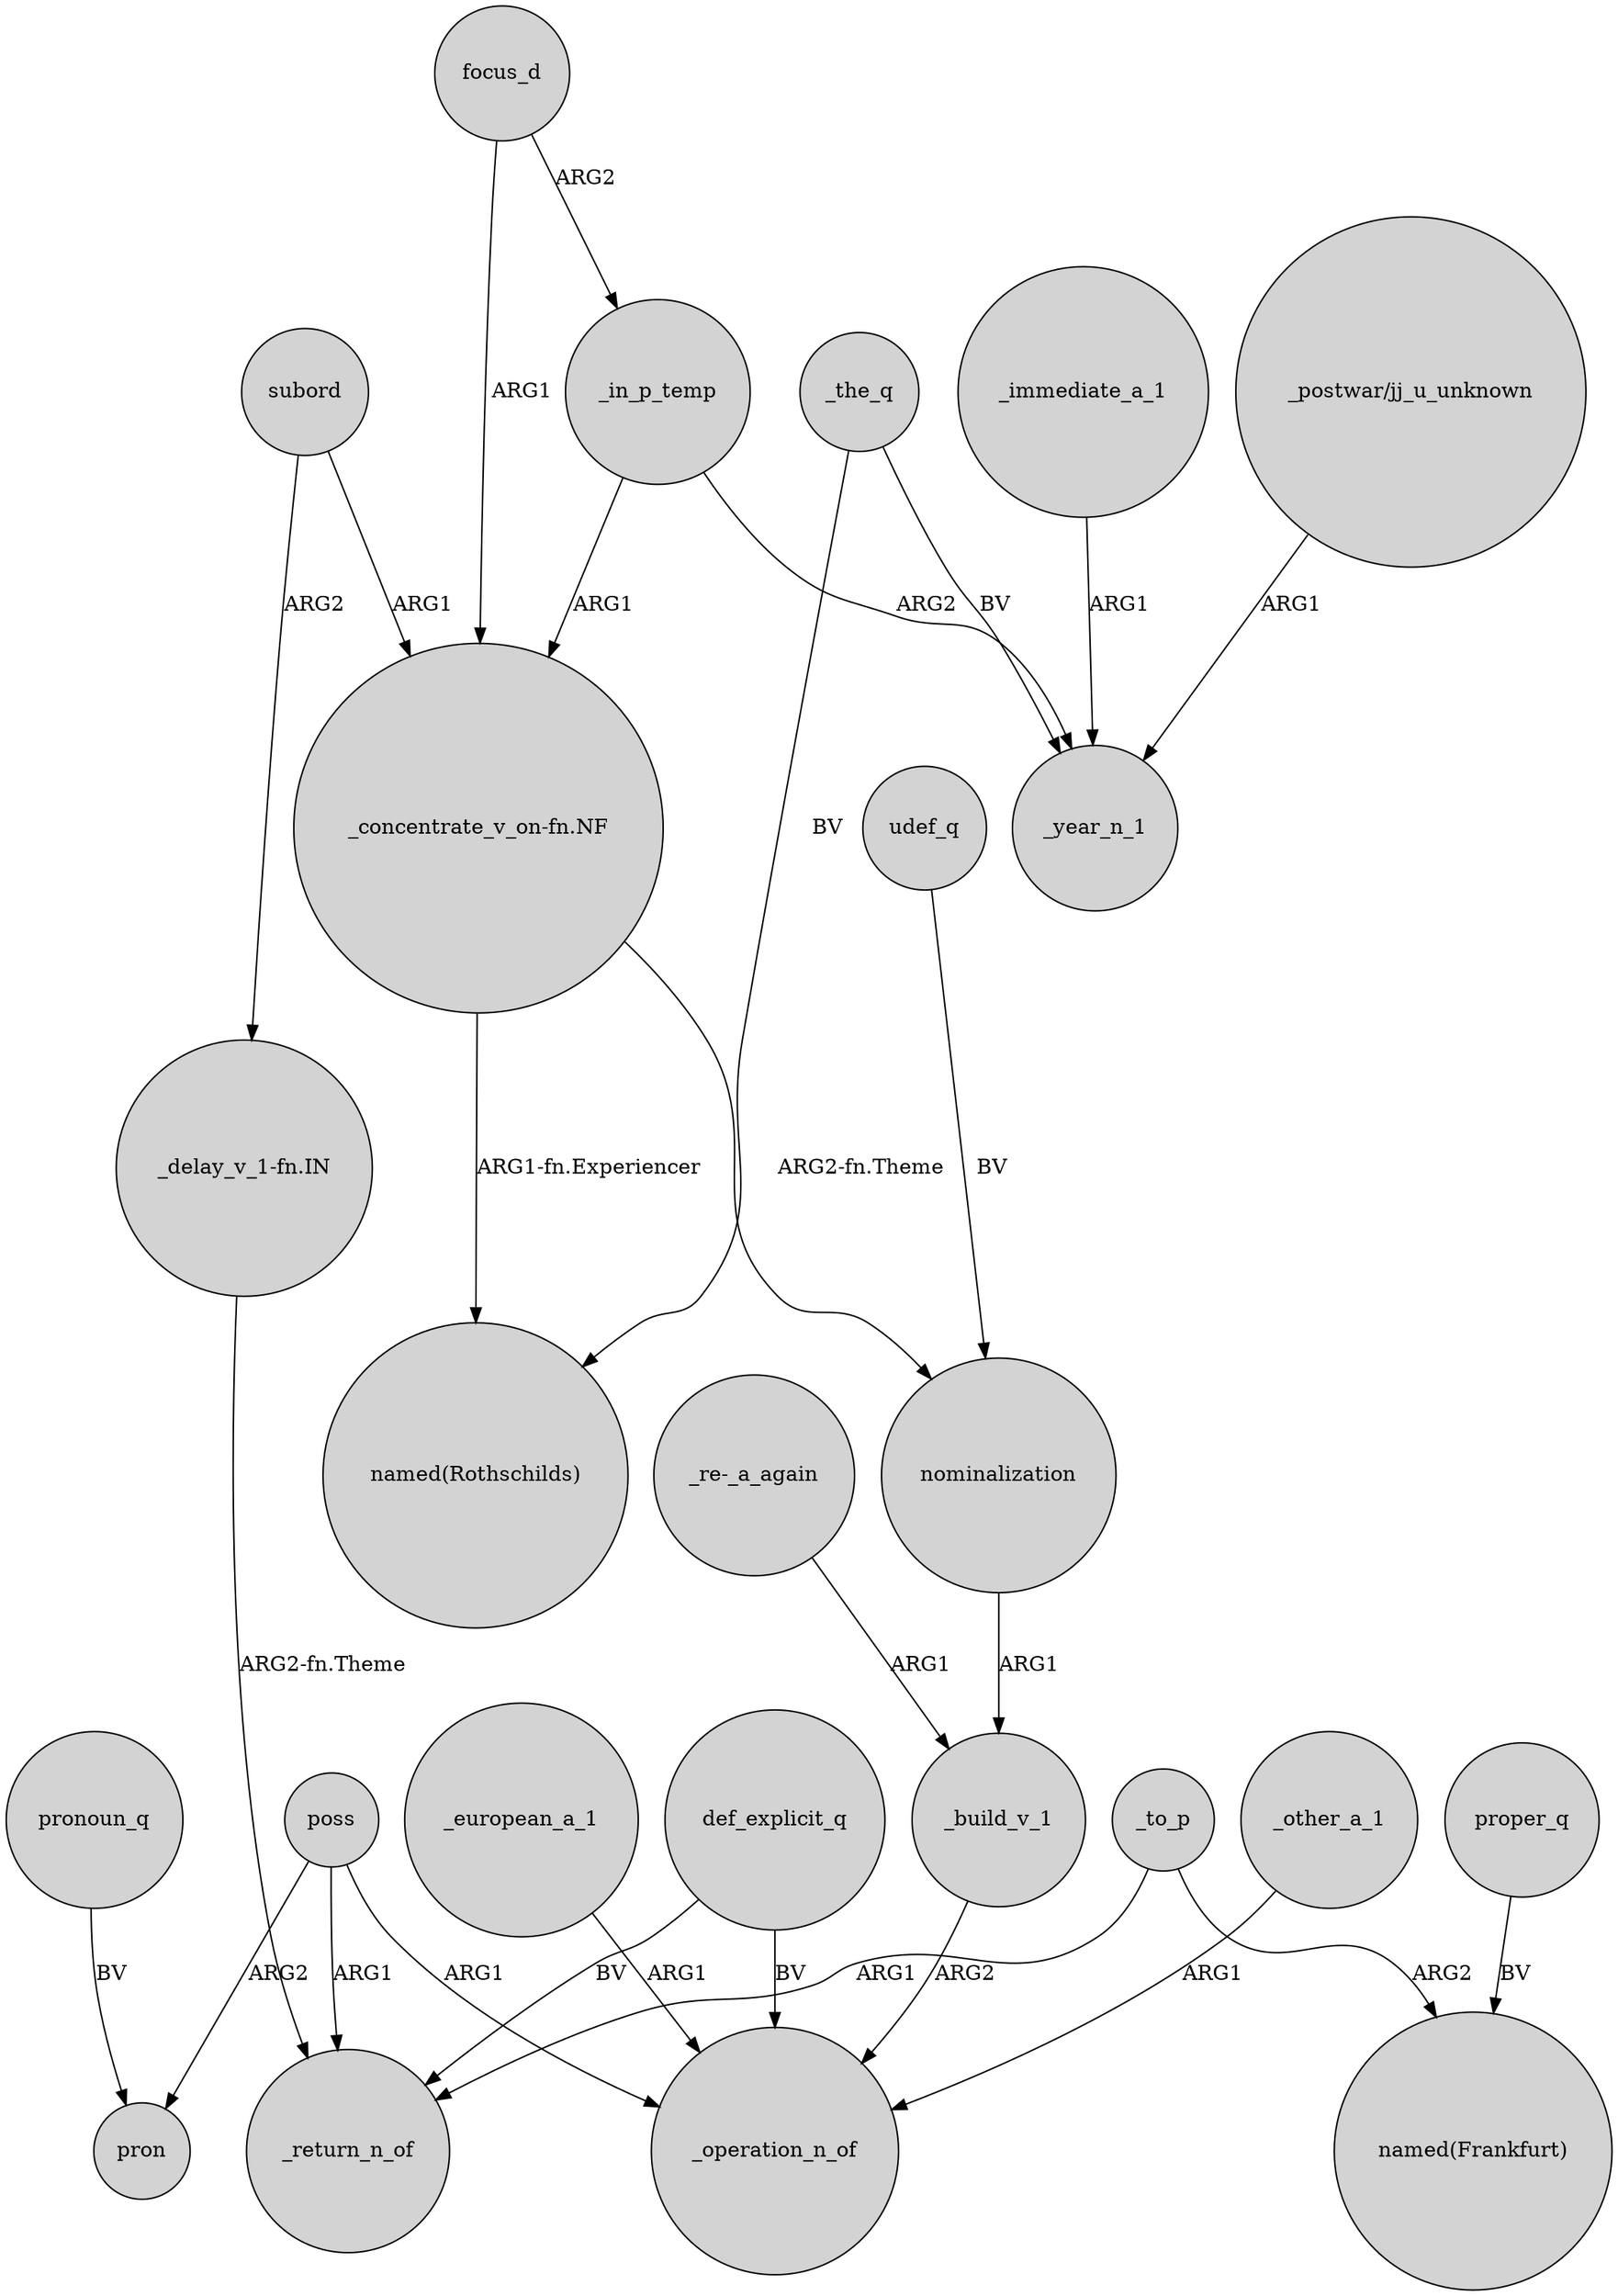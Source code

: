 digraph {
	node [shape=circle style=filled]
	focus_d -> _in_p_temp [label=ARG2]
	subord -> "_delay_v_1-fn.IN" [label=ARG2]
	poss -> pron [label=ARG2]
	focus_d -> "_concentrate_v_on-fn.NF" [label=ARG1]
	poss -> _operation_n_of [label=ARG1]
	def_explicit_q -> _return_n_of [label=BV]
	_to_p -> _return_n_of [label=ARG1]
	_other_a_1 -> _operation_n_of [label=ARG1]
	"_concentrate_v_on-fn.NF" -> "named(Rothschilds)" [label="ARG1-fn.Experiencer"]
	"_concentrate_v_on-fn.NF" -> nominalization [label="ARG2-fn.Theme"]
	_in_p_temp -> "_concentrate_v_on-fn.NF" [label=ARG1]
	_european_a_1 -> _operation_n_of [label=ARG1]
	"_delay_v_1-fn.IN" -> _return_n_of [label="ARG2-fn.Theme"]
	proper_q -> "named(Frankfurt)" [label=BV]
	_in_p_temp -> _year_n_1 [label=ARG2]
	pronoun_q -> pron [label=BV]
	def_explicit_q -> _operation_n_of [label=BV]
	poss -> _return_n_of [label=ARG1]
	subord -> "_concentrate_v_on-fn.NF" [label=ARG1]
	_immediate_a_1 -> _year_n_1 [label=ARG1]
	"_re-_a_again" -> _build_v_1 [label=ARG1]
	_build_v_1 -> _operation_n_of [label=ARG2]
	udef_q -> nominalization [label=BV]
	_the_q -> _year_n_1 [label=BV]
	_the_q -> "named(Rothschilds)" [label=BV]
	"_postwar/jj_u_unknown" -> _year_n_1 [label=ARG1]
	nominalization -> _build_v_1 [label=ARG1]
	_to_p -> "named(Frankfurt)" [label=ARG2]
}
